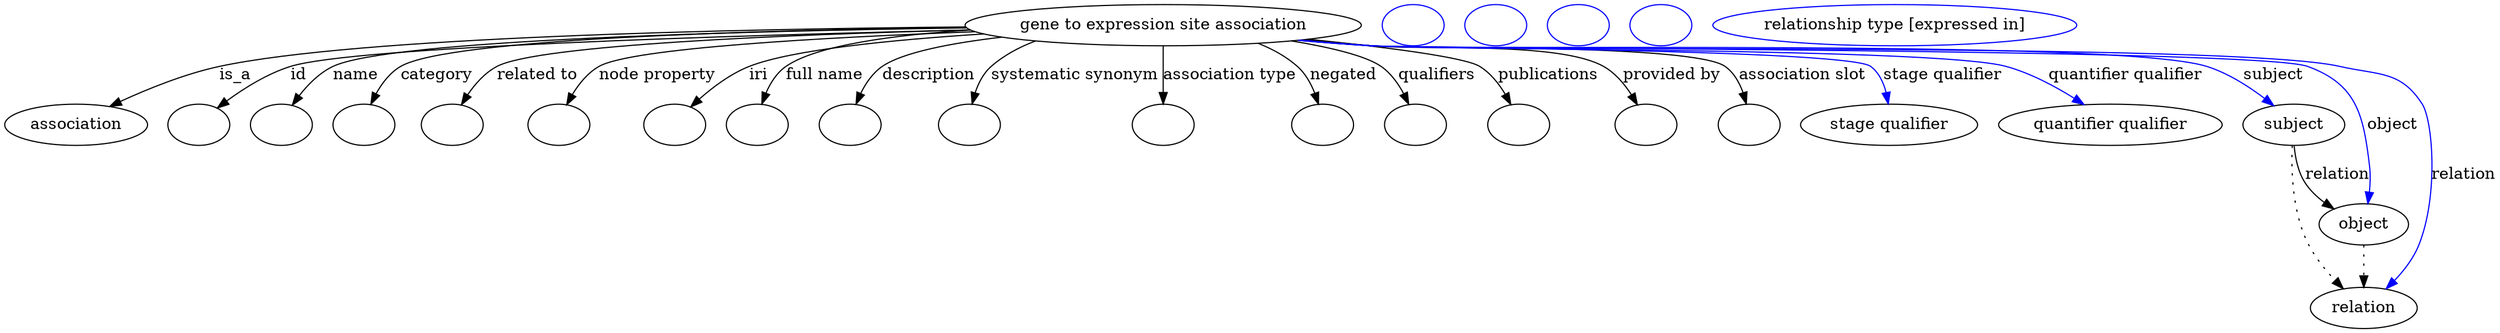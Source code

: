 digraph {
	graph [bb="0,0,1838.2,281"];
	node [label="\N"];
	"gene to expression site association"	 [height=0.5,
		label="gene to expression site association",
		pos="867.4,263",
		width=3.6645];
	association	 [height=0.5,
		pos="49.402,177",
		width=1.3723];
	"gene to expression site association" -> association	 [label=is_a,
		lp="188.68,220",
		pos="e,78.683,191.62 736.04,261.16 566.15,257.92 279.81,249.27 176.85,227 145.98,220.33 112.83,207.11 88.072,195.94"];
	id	 [color=black,
		height=0.5,
		label="",
		pos="143.4,177",
		width=0.75];
	"gene to expression site association" -> id	 [color=black,
		label=id,
		lp="244.85,220",
		pos="e,162.41,190.14 739.46,258.58 569.53,252.26 285.27,239.97 238.51,227 214.37,220.3 189.38,206.87 171.08,195.61",
		style=solid];
	name	 [color=black,
		height=0.5,
		label="",
		pos="215.4,177",
		width=0.75];
	"gene to expression site association" -> name	 [color=black,
		label=name,
		lp="293.56,220",
		pos="e,229.67,192.72 738.25,259.23 577.73,253.92 319.76,243.03 278.08,227 262.82,221.13 248.36,210.12 237.19,199.92",
		style=solid];
	category	 [color=black,
		height=0.5,
		label="",
		pos="287.4,177",
		width=0.75];
	"gene to expression site association" -> category	 [color=black,
		label=category,
		lp="354.5,220",
		pos="e,297,194.08 737.63,259.55 590.3,254.81 365.67,244.78 330.21,227 319.26,221.51 309.97,211.85 302.88,202.48",
		style=solid];
	"related to"	 [color=black,
		height=0.5,
		label="",
		pos="359.4,177",
		width=0.75];
	"gene to expression site association" -> "related to"	 [color=black,
		label="related to",
		lp="424.64,220",
		pos="e,367.93,194.49 739.33,258.52 610.67,253.16 427.33,242.88 397.93,227 387.85,221.55 379.57,212.21 373.31,203.07",
		style=solid];
	"node property"	 [color=black,
		height=0.5,
		label="",
		pos="432.4,177",
		width=0.75];
	"gene to expression site association" -> "node property"	 [color=black,
		label="node property",
		lp="508.47,220",
		pos="e,440.41,194.42 743.15,256.88 635.3,250.73 492.83,240.27 469.26,227 459.53,221.52 451.65,212.3 445.7,203.26",
		style=solid];
	iri	 [color=black,
		height=0.5,
		label="",
		pos="504.4,177",
		width=0.75];
	"gene to expression site association" -> iri	 [color=black,
		label=iri,
		lp="582.62,220",
		pos="e,520.41,191.66 751.38,254.4 684.46,248.32 607.49,239.1 575.96,227 558.67,220.36 541.57,208.67 528.43,198.25",
		style=solid];
	"full name"	 [color=black,
		height=0.5,
		label="",
		pos="576.4,177",
		width=0.75];
	"gene to expression site association" -> "full name"	 [color=black,
		label="full name",
		lp="632.03,220",
		pos="e,581.98,194.64 744.41,256.45 687.81,251.39 628.16,242.5 605.14,227 596.85,221.41 590.65,212.58 586.18,203.87",
		style=solid];
	description	 [color=black,
		height=0.5,
		label="",
		pos="648.4,177",
		width=0.75];
	"gene to expression site association" -> description	 [color=black,
		label=description,
		lp="705.51,220",
		pos="e,653.24,194.92 763.43,251.88 725.85,246.16 689.01,238.02 674.19,227 666.56,221.33 661.01,212.74 657.05,204.27",
		style=solid];
	"systematic synonym"	 [color=black,
		height=0.5,
		label="",
		pos="730.4,177",
		width=0.75];
	"gene to expression site association" -> "systematic synonym"	 [color=black,
		label="systematic synonym",
		lp="807.37,220",
		pos="e,733.18,194.94 799.06,247.59 777.59,241.61 757.41,234.42 749.47,227 743.1,221.05 738.83,212.74 735.99,204.61",
		style=solid];
	"association type"	 [color=black,
		height=0.5,
		label="",
		pos="867.4,177",
		width=0.75];
	"gene to expression site association" -> "association type"	 [color=black,
		label="association type",
		lp="912.31,220",
		pos="e,867.4,195.21 867.4,244.76 867.4,233.36 867.4,218.43 867.4,205.49",
		style=solid];
	negated	 [color=black,
		height=0.5,
		label="",
		pos="976.4,177",
		width=0.75];
	"gene to expression site association" -> negated	 [color=black,
		label=negated,
		lp="989.17,220",
		pos="e,973.68,195.16 929.07,246.91 939.87,241.91 950.24,235.42 958.4,227 964.27,220.94 968.24,212.84 970.93,204.92",
		style=solid];
	qualifiers	 [color=black,
		height=0.5,
		label="",
		pos="1048.4,177",
		width=0.75];
	"gene to expression site association" -> qualifiers	 [color=black,
		label=qualifiers,
		lp="1055.5,220",
		pos="e,1040.8,194.78 948.49,248.71 976.59,242.62 1003.9,235.06 1015.4,227 1023.9,221.05 1030.7,212.18 1036,203.55",
		style=solid];
	publications	 [color=black,
		height=0.5,
		label="",
		pos="1122.4,177",
		width=0.75];
	"gene to expression site association" -> publications	 [color=black,
		label=publications,
		lp="1135.6,220",
		pos="e,1113.9,194.61 963.09,250.58 1016.5,243.04 1074.6,233.63 1085.4,227 1094.8,221.25 1102.6,212.15 1108.5,203.28",
		style=solid];
	"provided by"	 [color=black,
		height=0.5,
		label="",
		pos="1213.4,177",
		width=0.75];
	"gene to expression site association" -> "provided by"	 [color=black,
		label="provided by",
		lp="1224,220",
		pos="e,1204.3,194.37 962.94,250.56 978.14,248.65 993.7,246.74 1008.4,245 1045,240.66 1141.1,244.76 1173.4,227 1183.6,221.4 1192.1,212.03 \
1198.7,202.91",
		style=solid];
	"association slot"	 [color=black,
		height=0.5,
		label="",
		pos="1294.4,177",
		width=0.75];
	"gene to expression site association" -> "association slot"	 [color=black,
		label="association slot",
		lp="1319.4,220",
		pos="e,1287.7,194.46 960.99,250.31 976.8,248.38 993.05,246.52 1008.4,245 1064.5,239.43 1212.7,255.46 1261.4,227 1270.6,221.62 1277.7,\
212.54 1282.9,203.59",
		style=solid];
	"stage qualifier"	 [height=0.5,
		pos="1399.4,177",
		width=1.6655];
	"gene to expression site association" -> "stage qualifier"	 [color=blue,
		label="stage qualifier",
		lp="1420.9,220",
		pos="e,1392.5,195.04 960.2,250.13 976.25,248.19 992.79,246.39 1008.4,245 1048.1,241.48 1331.8,246.75 1366.4,227 1375.5,221.79 1382.6,\
212.92 1387.8,204.08",
		style=solid];
	"quantifier qualifier"	 [height=0.5,
		pos="1553.4,177",
		width=2.1023];
	"gene to expression site association" -> "quantifier qualifier"	 [color=blue,
		label="quantifier qualifier",
		lp="1550.3,220",
		pos="e,1529.8,194.33 959.43,250.07 975.72,248.12 992.54,246.32 1008.4,245 1109.5,236.57 1366.8,254.6 1464.4,227 1484.5,221.3 1505,210.22 \
1521.3,199.93",
		style=solid];
	subject	 [height=0.5,
		pos="1682.4,177",
		width=0.97656];
	"gene to expression site association" -> subject	 [color=blue,
		label=subject,
		lp="1656.2,220",
		pos="e,1664.8,192.67 959.04,249.99 975.45,248.04 992.41,246.26 1008.4,245 1074.7,239.78 1543,247.03 1606.4,227 1624.7,221.21 1642.8,209.62 \
1656.7,199.05",
		style=solid];
	object	 [height=0.5,
		pos="1737.4,91",
		width=0.88096];
	"gene to expression site association" -> object	 [color=blue,
		label=object,
		lp="1757.5,177",
		pos="e,1740.4,109.31 958.66,249.99 975.19,248.03 992.29,246.24 1008.4,245 1082.9,239.26 1609.4,250.3 1680.4,227 1704.1,219.23 1712.3,\
215.56 1726.4,195 1741.5,172.97 1742.9,141.97 1741.3,119.54",
		style=solid];
	relation	 [height=0.5,
		pos="1737.4,18",
		width=1.031];
	"gene to expression site association" -> relation	 [color=blue,
		label=relation,
		lp="1816.8,134",
		pos="e,1753.9,34.176 958.66,249.98 975.18,248.01 992.28,246.23 1008.4,245 1086.2,239.05 1634.5,245 1710.4,227 1742.9,219.3 1760.5,223.2 \
1778.4,195 1807.5,149.22 1795.5,124.46 1778.4,73 1774.7,61.749 1767.6,50.933 1760.4,41.914",
		style=solid];
	"gene to expression site association stage qualifier"	 [color=blue,
		height=0.5,
		label="",
		pos="1044.4,263",
		width=0.75];
	"gene to expression site association quantifier qualifier"	 [color=blue,
		height=0.5,
		label="",
		pos="1116.4,263",
		width=0.75];
	subject -> object	 [label=relation,
		lp="1718.8,134",
		pos="e,1716.9,105.22 1685,158.86 1687,148.88 1690.6,136.62 1696.6,127 1700.1,121.55 1704.6,116.45 1709.3,111.89"];
	subject -> relation	 [pos="e,1721.8,34.504 1682,158.94 1682.1,137.58 1684.3,101.32 1696.4,73 1701,62.095 1708.3,51.356 1715.4,42.302",
		style=dotted];
	"gene to expression site association subject"	 [color=blue,
		height=0.5,
		label="",
		pos="1188.4,263",
		width=0.75];
	object -> relation	 [pos="e,1737.4,36.09 1737.4,72.955 1737.4,64.883 1737.4,55.176 1737.4,46.182",
		style=dotted];
	"gene to expression site association object"	 [color=blue,
		height=0.5,
		label="",
		pos="1260.4,263",
		width=0.75];
	"gene to expression site association relation"	 [color=blue,
		height=0.5,
		label="relationship type [expressed in]",
		pos="1426.4,263",
		width=3.3709];
}
